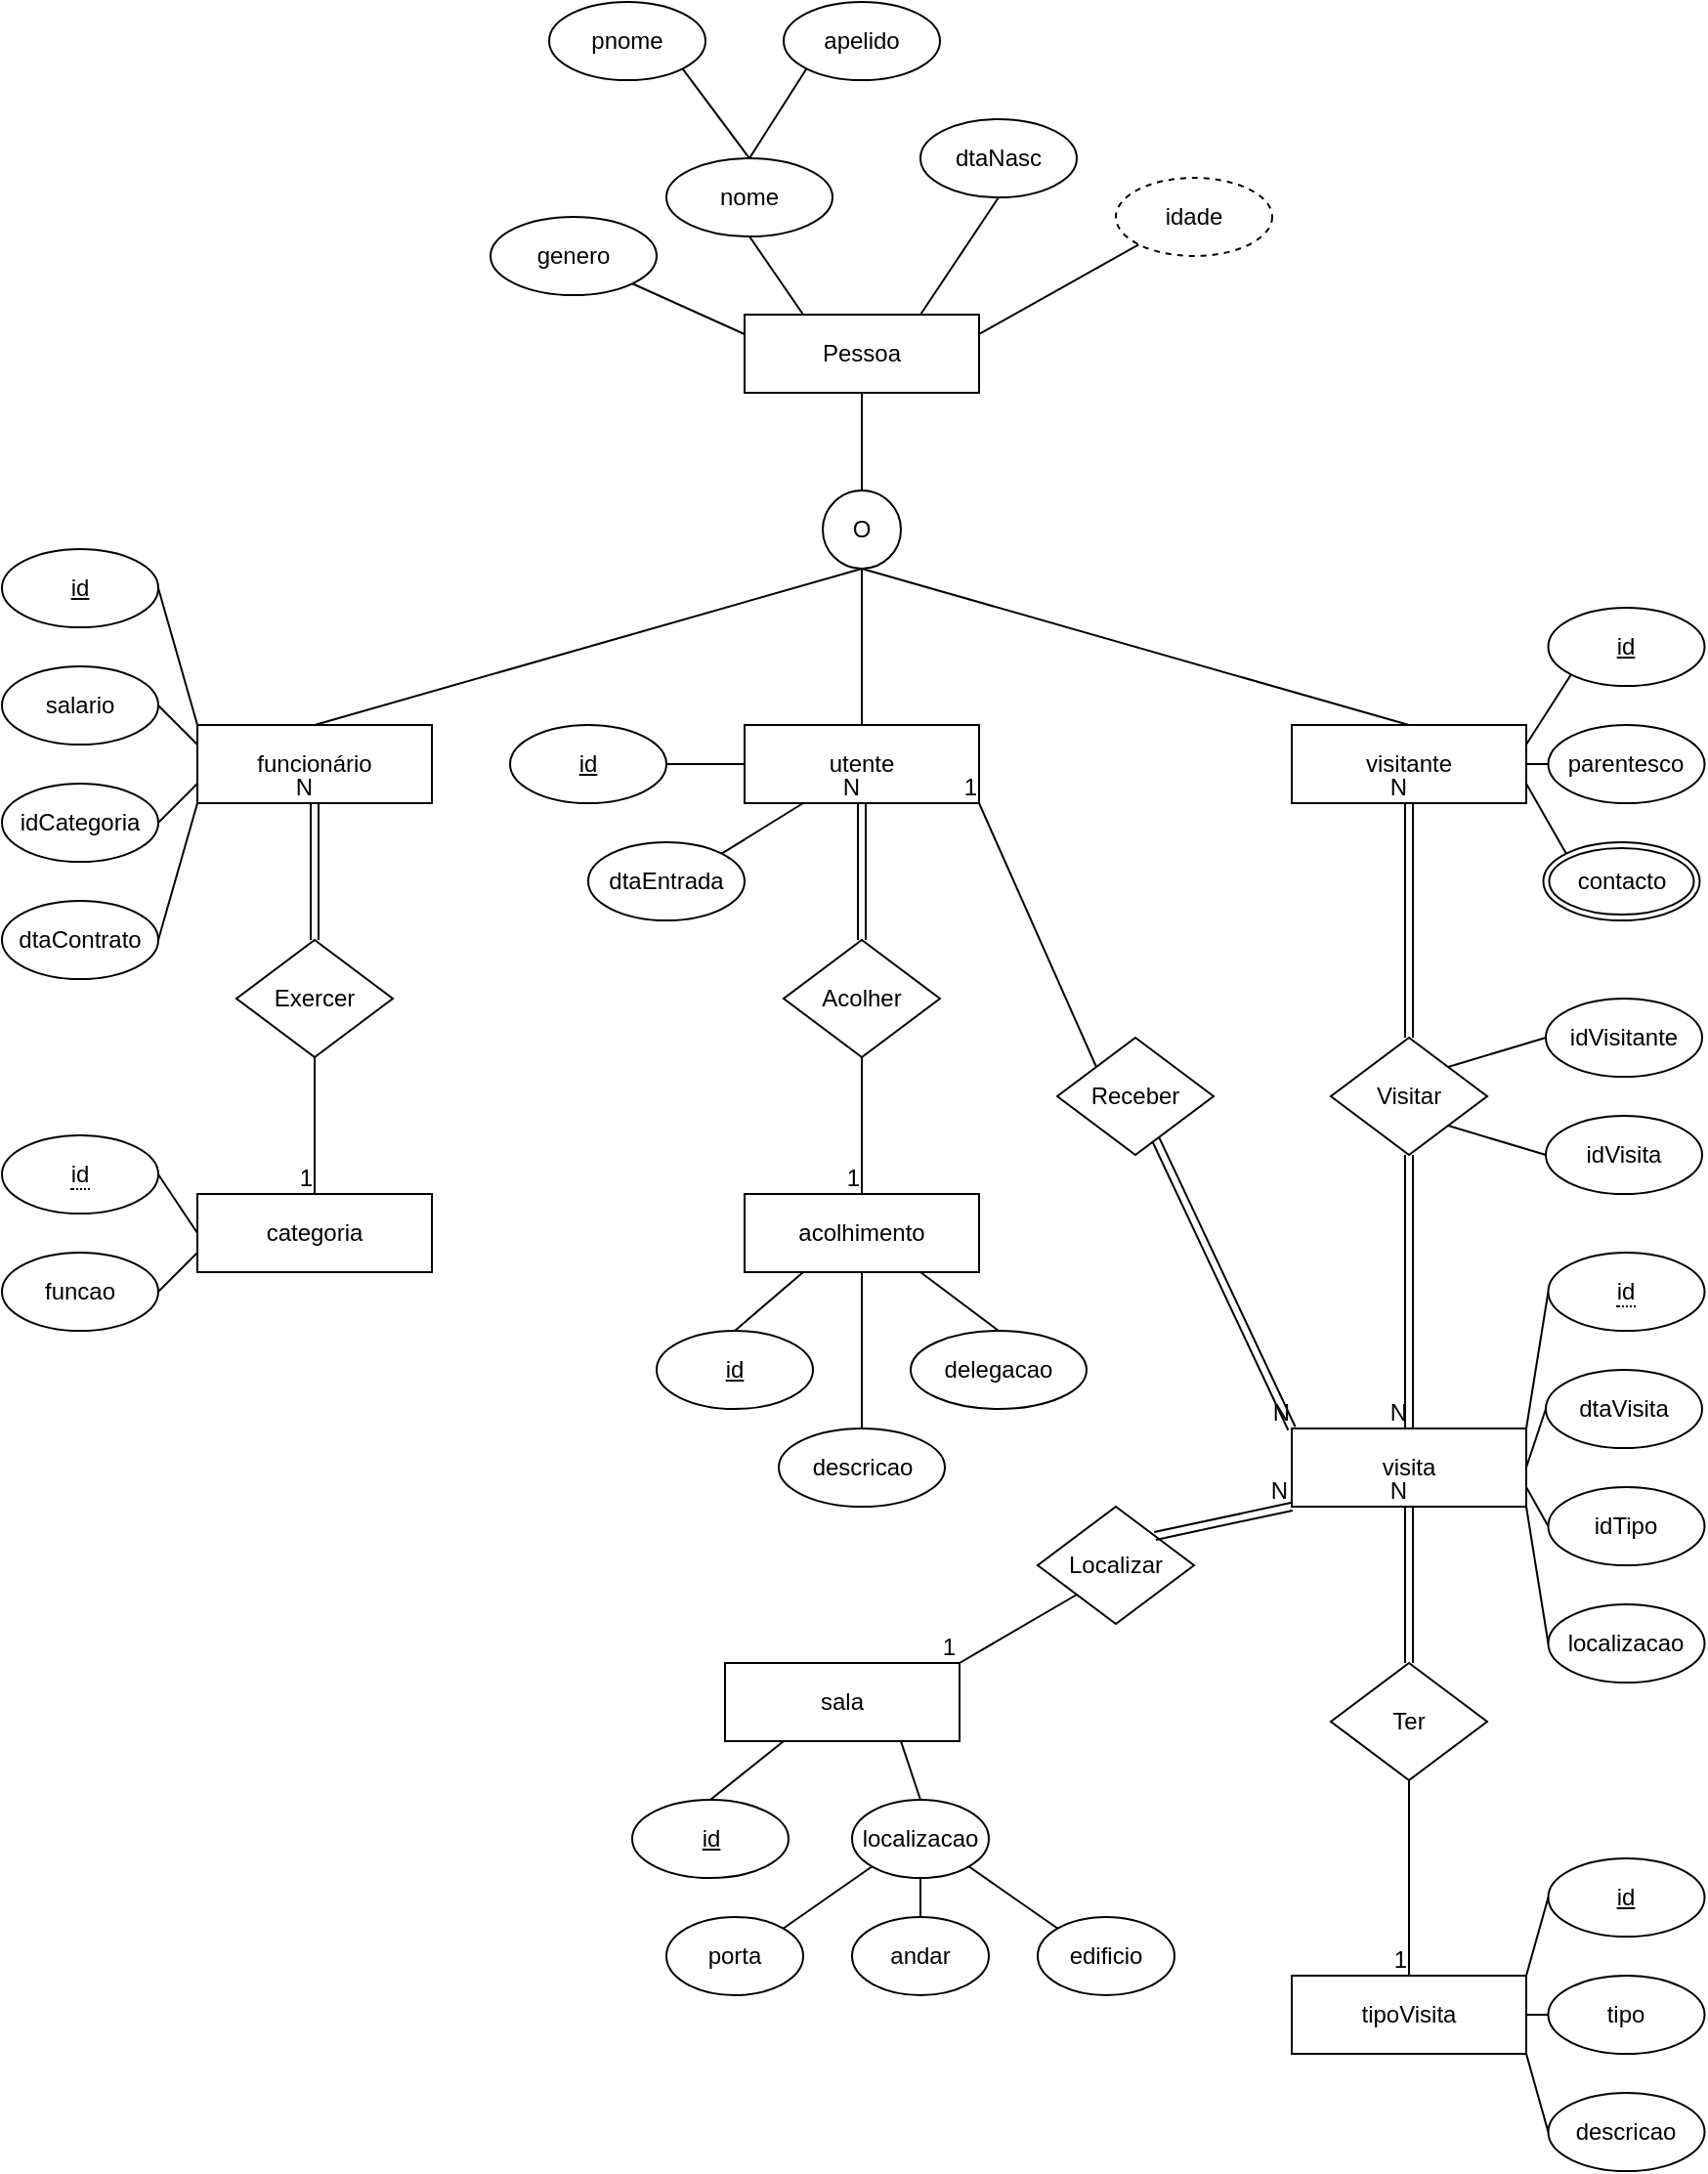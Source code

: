 <mxfile version="21.2.3" type="device">
  <diagram name="Page-1" id="IDW1zoYCDcWy_ZSY_7Tn">
    <mxGraphModel dx="1221" dy="671" grid="1" gridSize="10" guides="1" tooltips="1" connect="1" arrows="1" fold="1" page="1" pageScale="1" pageWidth="850" pageHeight="1100" math="0" shadow="0">
      <root>
        <mxCell id="0" />
        <mxCell id="1" parent="0" />
        <mxCell id="7HSeE0GF_UTyPeysVvRk-8" style="edgeStyle=none;rounded=0;orthogonalLoop=1;jettySize=auto;html=1;exitX=0.25;exitY=0;exitDx=0;exitDy=0;entryX=0.5;entryY=1;entryDx=0;entryDy=0;endArrow=none;endFill=0;" parent="1" source="7HSeE0GF_UTyPeysVvRk-1" target="7HSeE0GF_UTyPeysVvRk-5" edge="1">
          <mxGeometry relative="1" as="geometry" />
        </mxCell>
        <mxCell id="7HSeE0GF_UTyPeysVvRk-9" style="edgeStyle=none;rounded=0;orthogonalLoop=1;jettySize=auto;html=1;exitX=0.75;exitY=0;exitDx=0;exitDy=0;entryX=0.5;entryY=1;entryDx=0;entryDy=0;endArrow=none;endFill=0;" parent="1" source="7HSeE0GF_UTyPeysVvRk-1" target="7HSeE0GF_UTyPeysVvRk-2" edge="1">
          <mxGeometry relative="1" as="geometry" />
        </mxCell>
        <mxCell id="7HSeE0GF_UTyPeysVvRk-11" style="edgeStyle=none;rounded=0;orthogonalLoop=1;jettySize=auto;html=1;exitX=0.5;exitY=1;exitDx=0;exitDy=0;entryX=0.5;entryY=0;entryDx=0;entryDy=0;endArrow=none;endFill=0;" parent="1" source="7HSeE0GF_UTyPeysVvRk-1" target="7HSeE0GF_UTyPeysVvRk-12" edge="1">
          <mxGeometry relative="1" as="geometry">
            <mxPoint x="489.739" y="310.0" as="targetPoint" />
          </mxGeometry>
        </mxCell>
        <mxCell id="7HSeE0GF_UTyPeysVvRk-17" style="edgeStyle=none;rounded=0;orthogonalLoop=1;jettySize=auto;html=1;exitX=1;exitY=0.25;exitDx=0;exitDy=0;entryX=0;entryY=1;entryDx=0;entryDy=0;endArrow=none;endFill=0;" parent="1" source="7HSeE0GF_UTyPeysVvRk-1" target="7HSeE0GF_UTyPeysVvRk-16" edge="1">
          <mxGeometry relative="1" as="geometry" />
        </mxCell>
        <mxCell id="7HSeE0GF_UTyPeysVvRk-32" style="edgeStyle=none;rounded=0;orthogonalLoop=1;jettySize=auto;html=1;exitX=0;exitY=0.25;exitDx=0;exitDy=0;entryX=1;entryY=1;entryDx=0;entryDy=0;endArrow=none;endFill=0;" parent="1" source="7HSeE0GF_UTyPeysVvRk-1" target="7HSeE0GF_UTyPeysVvRk-31" edge="1">
          <mxGeometry relative="1" as="geometry" />
        </mxCell>
        <mxCell id="7HSeE0GF_UTyPeysVvRk-1" value="Pessoa" style="whiteSpace=wrap;html=1;align=center;" parent="1" vertex="1">
          <mxGeometry x="440" y="190" width="120" height="40" as="geometry" />
        </mxCell>
        <mxCell id="7HSeE0GF_UTyPeysVvRk-2" value="dtaNasc" style="ellipse;whiteSpace=wrap;html=1;align=center;" parent="1" vertex="1">
          <mxGeometry x="530" y="90" width="80" height="40" as="geometry" />
        </mxCell>
        <mxCell id="7HSeE0GF_UTyPeysVvRk-3" value="apelido" style="ellipse;whiteSpace=wrap;html=1;align=center;" parent="1" vertex="1">
          <mxGeometry x="460" y="30" width="80" height="40" as="geometry" />
        </mxCell>
        <mxCell id="7HSeE0GF_UTyPeysVvRk-4" value="pnome" style="ellipse;whiteSpace=wrap;html=1;align=center;" parent="1" vertex="1">
          <mxGeometry x="340" y="30" width="80" height="40" as="geometry" />
        </mxCell>
        <mxCell id="7HSeE0GF_UTyPeysVvRk-6" style="edgeStyle=none;rounded=0;orthogonalLoop=1;jettySize=auto;html=1;exitX=0.5;exitY=0;exitDx=0;exitDy=0;entryX=1;entryY=1;entryDx=0;entryDy=0;endArrow=none;endFill=0;" parent="1" source="7HSeE0GF_UTyPeysVvRk-5" target="7HSeE0GF_UTyPeysVvRk-4" edge="1">
          <mxGeometry relative="1" as="geometry" />
        </mxCell>
        <mxCell id="7HSeE0GF_UTyPeysVvRk-7" style="edgeStyle=none;rounded=0;orthogonalLoop=1;jettySize=auto;html=1;exitX=0.5;exitY=0;exitDx=0;exitDy=0;entryX=0;entryY=1;entryDx=0;entryDy=0;endArrow=none;endFill=0;" parent="1" source="7HSeE0GF_UTyPeysVvRk-5" target="7HSeE0GF_UTyPeysVvRk-3" edge="1">
          <mxGeometry relative="1" as="geometry">
            <mxPoint x="443" y="70" as="targetPoint" />
          </mxGeometry>
        </mxCell>
        <mxCell id="7HSeE0GF_UTyPeysVvRk-5" value="nome" style="ellipse;whiteSpace=wrap;html=1;align=center;" parent="1" vertex="1">
          <mxGeometry x="400" y="110" width="85" height="40" as="geometry" />
        </mxCell>
        <mxCell id="7HSeE0GF_UTyPeysVvRk-13" style="edgeStyle=none;rounded=0;orthogonalLoop=1;jettySize=auto;html=1;exitX=0.5;exitY=1;exitDx=0;exitDy=0;entryX=0.5;entryY=0;entryDx=0;entryDy=0;endArrow=none;endFill=0;" parent="1" source="7HSeE0GF_UTyPeysVvRk-12" target="7HSeE0GF_UTyPeysVvRk-18" edge="1">
          <mxGeometry relative="1" as="geometry">
            <mxPoint x="200" y="400.0" as="targetPoint" />
          </mxGeometry>
        </mxCell>
        <mxCell id="7HSeE0GF_UTyPeysVvRk-14" style="edgeStyle=none;rounded=0;orthogonalLoop=1;jettySize=auto;html=1;exitX=0.5;exitY=1;exitDx=0;exitDy=0;entryX=0.5;entryY=0;entryDx=0;entryDy=0;endArrow=none;endFill=0;" parent="1" source="7HSeE0GF_UTyPeysVvRk-12" target="7HSeE0GF_UTyPeysVvRk-20" edge="1">
          <mxGeometry relative="1" as="geometry">
            <mxPoint x="489.739" y="390.0" as="targetPoint" />
          </mxGeometry>
        </mxCell>
        <mxCell id="7HSeE0GF_UTyPeysVvRk-15" style="edgeStyle=none;rounded=0;orthogonalLoop=1;jettySize=auto;html=1;exitX=0.5;exitY=1;exitDx=0;exitDy=0;entryX=0.5;entryY=0;entryDx=0;entryDy=0;endArrow=none;endFill=0;" parent="1" source="7HSeE0GF_UTyPeysVvRk-12" target="7HSeE0GF_UTyPeysVvRk-19" edge="1">
          <mxGeometry relative="1" as="geometry">
            <mxPoint x="550" y="400" as="targetPoint" />
          </mxGeometry>
        </mxCell>
        <mxCell id="7HSeE0GF_UTyPeysVvRk-12" value="O" style="ellipse;whiteSpace=wrap;html=1;aspect=fixed;" parent="1" vertex="1">
          <mxGeometry x="480" y="280" width="40" height="40" as="geometry" />
        </mxCell>
        <mxCell id="7HSeE0GF_UTyPeysVvRk-16" value="idade" style="ellipse;whiteSpace=wrap;html=1;align=center;dashed=1;" parent="1" vertex="1">
          <mxGeometry x="630" y="120" width="80" height="40" as="geometry" />
        </mxCell>
        <mxCell id="7HSeE0GF_UTyPeysVvRk-28" style="edgeStyle=none;rounded=0;orthogonalLoop=1;jettySize=auto;html=1;exitX=0;exitY=0;exitDx=0;exitDy=0;entryX=1;entryY=0.5;entryDx=0;entryDy=0;endArrow=none;endFill=0;" parent="1" source="7HSeE0GF_UTyPeysVvRk-18" target="7HSeE0GF_UTyPeysVvRk-27" edge="1">
          <mxGeometry relative="1" as="geometry" />
        </mxCell>
        <mxCell id="7HSeE0GF_UTyPeysVvRk-29" style="edgeStyle=none;rounded=0;orthogonalLoop=1;jettySize=auto;html=1;exitX=0;exitY=0.75;exitDx=0;exitDy=0;entryX=1;entryY=0.5;entryDx=0;entryDy=0;endArrow=none;endFill=0;" parent="1" source="7HSeE0GF_UTyPeysVvRk-18" target="7HSeE0GF_UTyPeysVvRk-25" edge="1">
          <mxGeometry relative="1" as="geometry" />
        </mxCell>
        <mxCell id="7HSeE0GF_UTyPeysVvRk-30" style="edgeStyle=none;rounded=0;orthogonalLoop=1;jettySize=auto;html=1;exitX=0;exitY=0.25;exitDx=0;exitDy=0;entryX=1;entryY=0.5;entryDx=0;entryDy=0;endArrow=none;endFill=0;" parent="1" source="7HSeE0GF_UTyPeysVvRk-18" target="7HSeE0GF_UTyPeysVvRk-26" edge="1">
          <mxGeometry relative="1" as="geometry" />
        </mxCell>
        <mxCell id="7HSeE0GF_UTyPeysVvRk-33" style="edgeStyle=none;rounded=0;orthogonalLoop=1;jettySize=auto;html=1;exitX=0;exitY=1;exitDx=0;exitDy=0;endArrow=none;endFill=0;entryX=1;entryY=0.5;entryDx=0;entryDy=0;" parent="1" source="7HSeE0GF_UTyPeysVvRk-18" target="7HSeE0GF_UTyPeysVvRk-24" edge="1">
          <mxGeometry relative="1" as="geometry" />
        </mxCell>
        <mxCell id="7HSeE0GF_UTyPeysVvRk-18" value="funcionário" style="whiteSpace=wrap;html=1;align=center;" parent="1" vertex="1">
          <mxGeometry x="160" y="400" width="120" height="40" as="geometry" />
        </mxCell>
        <mxCell id="7HSeE0GF_UTyPeysVvRk-45" value="" style="edgeStyle=none;rounded=0;orthogonalLoop=1;jettySize=auto;html=1;endArrow=none;endFill=0;" parent="1" source="7HSeE0GF_UTyPeysVvRk-19" target="7HSeE0GF_UTyPeysVvRk-38" edge="1">
          <mxGeometry relative="1" as="geometry" />
        </mxCell>
        <mxCell id="7HSeE0GF_UTyPeysVvRk-46" style="edgeStyle=none;rounded=0;orthogonalLoop=1;jettySize=auto;html=1;exitX=1;exitY=0.25;exitDx=0;exitDy=0;entryX=0;entryY=1;entryDx=0;entryDy=0;endArrow=none;endFill=0;" parent="1" source="7HSeE0GF_UTyPeysVvRk-19" target="7HSeE0GF_UTyPeysVvRk-42" edge="1">
          <mxGeometry relative="1" as="geometry" />
        </mxCell>
        <mxCell id="7HSeE0GF_UTyPeysVvRk-47" style="edgeStyle=none;rounded=0;orthogonalLoop=1;jettySize=auto;html=1;exitX=1;exitY=0.75;exitDx=0;exitDy=0;entryX=0;entryY=0;entryDx=0;entryDy=0;endArrow=none;endFill=0;" parent="1" source="7HSeE0GF_UTyPeysVvRk-19" target="7HSeE0GF_UTyPeysVvRk-39" edge="1">
          <mxGeometry relative="1" as="geometry" />
        </mxCell>
        <mxCell id="7HSeE0GF_UTyPeysVvRk-19" value="visitante" style="whiteSpace=wrap;html=1;align=center;" parent="1" vertex="1">
          <mxGeometry x="720" y="400" width="120" height="40" as="geometry" />
        </mxCell>
        <mxCell id="7HSeE0GF_UTyPeysVvRk-34" style="edgeStyle=none;rounded=0;orthogonalLoop=1;jettySize=auto;html=1;exitX=0.25;exitY=1;exitDx=0;exitDy=0;entryX=1;entryY=0;entryDx=0;entryDy=0;endArrow=none;endFill=0;" parent="1" source="7HSeE0GF_UTyPeysVvRk-20" target="7HSeE0GF_UTyPeysVvRk-23" edge="1">
          <mxGeometry relative="1" as="geometry" />
        </mxCell>
        <mxCell id="7HSeE0GF_UTyPeysVvRk-41" style="edgeStyle=none;rounded=0;orthogonalLoop=1;jettySize=auto;html=1;exitX=0;exitY=0.5;exitDx=0;exitDy=0;entryX=1;entryY=0.5;entryDx=0;entryDy=0;endArrow=none;endFill=0;" parent="1" source="7HSeE0GF_UTyPeysVvRk-20" target="7HSeE0GF_UTyPeysVvRk-35" edge="1">
          <mxGeometry relative="1" as="geometry" />
        </mxCell>
        <mxCell id="7HSeE0GF_UTyPeysVvRk-20" value="utente" style="whiteSpace=wrap;html=1;align=center;" parent="1" vertex="1">
          <mxGeometry x="440" y="400" width="120" height="40" as="geometry" />
        </mxCell>
        <mxCell id="7HSeE0GF_UTyPeysVvRk-23" value="dtaEntrada" style="ellipse;whiteSpace=wrap;html=1;align=center;" parent="1" vertex="1">
          <mxGeometry x="360" y="460" width="80" height="40" as="geometry" />
        </mxCell>
        <mxCell id="7HSeE0GF_UTyPeysVvRk-24" value="dtaContrato" style="ellipse;whiteSpace=wrap;html=1;align=center;" parent="1" vertex="1">
          <mxGeometry x="60" y="490" width="80" height="40" as="geometry" />
        </mxCell>
        <mxCell id="7HSeE0GF_UTyPeysVvRk-25" value="idCategoria" style="ellipse;whiteSpace=wrap;html=1;align=center;" parent="1" vertex="1">
          <mxGeometry x="60" y="430" width="80" height="40" as="geometry" />
        </mxCell>
        <mxCell id="7HSeE0GF_UTyPeysVvRk-26" value="salario" style="ellipse;whiteSpace=wrap;html=1;align=center;" parent="1" vertex="1">
          <mxGeometry x="60" y="370" width="80" height="40" as="geometry" />
        </mxCell>
        <mxCell id="7HSeE0GF_UTyPeysVvRk-27" value="id" style="ellipse;whiteSpace=wrap;html=1;align=center;fontStyle=4;" parent="1" vertex="1">
          <mxGeometry x="60" y="310" width="80" height="40" as="geometry" />
        </mxCell>
        <mxCell id="7HSeE0GF_UTyPeysVvRk-31" value="genero" style="ellipse;whiteSpace=wrap;html=1;align=center;" parent="1" vertex="1">
          <mxGeometry x="310" y="140" width="85" height="40" as="geometry" />
        </mxCell>
        <mxCell id="7HSeE0GF_UTyPeysVvRk-35" value="id" style="ellipse;whiteSpace=wrap;html=1;align=center;fontStyle=4;" parent="1" vertex="1">
          <mxGeometry x="320" y="400" width="80" height="40" as="geometry" />
        </mxCell>
        <mxCell id="7HSeE0GF_UTyPeysVvRk-38" value="parentesco" style="ellipse;whiteSpace=wrap;html=1;align=center;" parent="1" vertex="1">
          <mxGeometry x="851.25" y="400" width="80" height="40" as="geometry" />
        </mxCell>
        <mxCell id="7HSeE0GF_UTyPeysVvRk-39" value="contacto" style="ellipse;shape=doubleEllipse;margin=3;whiteSpace=wrap;html=1;align=center;" parent="1" vertex="1">
          <mxGeometry x="848.75" y="460" width="80" height="40" as="geometry" />
        </mxCell>
        <mxCell id="7HSeE0GF_UTyPeysVvRk-42" value="id" style="ellipse;whiteSpace=wrap;html=1;align=center;fontStyle=4;" parent="1" vertex="1">
          <mxGeometry x="851.25" y="340" width="80" height="40" as="geometry" />
        </mxCell>
        <mxCell id="7HSeE0GF_UTyPeysVvRk-52" style="edgeStyle=none;rounded=0;orthogonalLoop=1;jettySize=auto;html=1;exitX=0;exitY=0.5;exitDx=0;exitDy=0;entryX=1;entryY=0.5;entryDx=0;entryDy=0;endArrow=none;endFill=0;" parent="1" source="7HSeE0GF_UTyPeysVvRk-48" target="7HSeE0GF_UTyPeysVvRk-49" edge="1">
          <mxGeometry relative="1" as="geometry" />
        </mxCell>
        <mxCell id="7HSeE0GF_UTyPeysVvRk-53" style="edgeStyle=none;rounded=0;orthogonalLoop=1;jettySize=auto;html=1;exitX=0;exitY=0.75;exitDx=0;exitDy=0;entryX=1;entryY=0.5;entryDx=0;entryDy=0;endArrow=none;endFill=0;" parent="1" source="7HSeE0GF_UTyPeysVvRk-48" target="7HSeE0GF_UTyPeysVvRk-51" edge="1">
          <mxGeometry relative="1" as="geometry" />
        </mxCell>
        <mxCell id="7HSeE0GF_UTyPeysVvRk-48" value="categoria" style="whiteSpace=wrap;html=1;align=center;" parent="1" vertex="1">
          <mxGeometry x="160" y="640" width="120" height="40" as="geometry" />
        </mxCell>
        <mxCell id="7HSeE0GF_UTyPeysVvRk-49" value="&lt;span style=&quot;border-bottom: 1px dotted&quot;&gt;id&lt;/span&gt;" style="ellipse;whiteSpace=wrap;html=1;align=center;" parent="1" vertex="1">
          <mxGeometry x="60" y="610" width="80" height="40" as="geometry" />
        </mxCell>
        <mxCell id="7HSeE0GF_UTyPeysVvRk-51" value="funcao" style="ellipse;whiteSpace=wrap;html=1;align=center;" parent="1" vertex="1">
          <mxGeometry x="60" y="670" width="80" height="40" as="geometry" />
        </mxCell>
        <mxCell id="7HSeE0GF_UTyPeysVvRk-65" style="edgeStyle=none;rounded=0;orthogonalLoop=1;jettySize=auto;html=1;exitX=1;exitY=0.5;exitDx=0;exitDy=0;entryX=0;entryY=0.5;entryDx=0;entryDy=0;endArrow=none;endFill=0;" parent="1" source="7HSeE0GF_UTyPeysVvRk-56" target="7HSeE0GF_UTyPeysVvRk-58" edge="1">
          <mxGeometry relative="1" as="geometry" />
        </mxCell>
        <mxCell id="7HSeE0GF_UTyPeysVvRk-66" style="edgeStyle=none;rounded=0;orthogonalLoop=1;jettySize=auto;html=1;exitX=1;exitY=0;exitDx=0;exitDy=0;entryX=0;entryY=0.5;entryDx=0;entryDy=0;endArrow=none;endFill=0;" parent="1" source="7HSeE0GF_UTyPeysVvRk-56" target="7HSeE0GF_UTyPeysVvRk-57" edge="1">
          <mxGeometry relative="1" as="geometry">
            <mxPoint x="969.216" y="740.002" as="targetPoint" />
          </mxGeometry>
        </mxCell>
        <mxCell id="7HSeE0GF_UTyPeysVvRk-67" style="edgeStyle=none;rounded=0;orthogonalLoop=1;jettySize=auto;html=1;exitX=1;exitY=0.75;exitDx=0;exitDy=0;endArrow=none;endFill=0;entryX=0;entryY=0.5;entryDx=0;entryDy=0;" parent="1" source="7HSeE0GF_UTyPeysVvRk-56" target="7HSeE0GF_UTyPeysVvRk-69" edge="1">
          <mxGeometry relative="1" as="geometry">
            <mxPoint x="970" y="855.86" as="targetPoint" />
          </mxGeometry>
        </mxCell>
        <mxCell id="7HSeE0GF_UTyPeysVvRk-68" style="edgeStyle=none;rounded=0;orthogonalLoop=1;jettySize=auto;html=1;exitX=1;exitY=1;exitDx=0;exitDy=0;entryX=0;entryY=0.5;entryDx=0;entryDy=0;endArrow=none;endFill=0;" parent="1" source="7HSeE0GF_UTyPeysVvRk-56" target="7HSeE0GF_UTyPeysVvRk-64" edge="1">
          <mxGeometry relative="1" as="geometry">
            <mxPoint x="960" y="906.448" as="targetPoint" />
          </mxGeometry>
        </mxCell>
        <mxCell id="7HSeE0GF_UTyPeysVvRk-56" value="visita" style="whiteSpace=wrap;html=1;align=center;" parent="1" vertex="1">
          <mxGeometry x="720" y="760" width="120" height="40" as="geometry" />
        </mxCell>
        <mxCell id="7HSeE0GF_UTyPeysVvRk-57" value="&lt;span style=&quot;border-bottom: 1px dotted&quot;&gt;id&lt;/span&gt;" style="ellipse;whiteSpace=wrap;html=1;align=center;" parent="1" vertex="1">
          <mxGeometry x="851.25" y="670" width="80" height="40" as="geometry" />
        </mxCell>
        <mxCell id="7HSeE0GF_UTyPeysVvRk-58" value="dtaVisita" style="ellipse;whiteSpace=wrap;html=1;align=center;" parent="1" vertex="1">
          <mxGeometry x="850" y="730" width="80" height="40" as="geometry" />
        </mxCell>
        <mxCell id="7HSeE0GF_UTyPeysVvRk-64" value="localizacao" style="ellipse;whiteSpace=wrap;html=1;align=center;" parent="1" vertex="1">
          <mxGeometry x="851.25" y="850" width="80" height="40" as="geometry" />
        </mxCell>
        <mxCell id="7HSeE0GF_UTyPeysVvRk-69" value="idTipo" style="ellipse;whiteSpace=wrap;html=1;align=center;" parent="1" vertex="1">
          <mxGeometry x="851.25" y="790" width="80" height="40" as="geometry" />
        </mxCell>
        <mxCell id="7HSeE0GF_UTyPeysVvRk-79" style="edgeStyle=none;rounded=0;orthogonalLoop=1;jettySize=auto;html=1;exitX=1;exitY=0;exitDx=0;exitDy=0;entryX=0;entryY=0.5;entryDx=0;entryDy=0;endArrow=none;endFill=0;" parent="1" source="7HSeE0GF_UTyPeysVvRk-70" target="7HSeE0GF_UTyPeysVvRk-73" edge="1">
          <mxGeometry relative="1" as="geometry" />
        </mxCell>
        <mxCell id="7HSeE0GF_UTyPeysVvRk-80" style="edgeStyle=none;rounded=0;orthogonalLoop=1;jettySize=auto;html=1;exitX=1;exitY=0.5;exitDx=0;exitDy=0;entryX=0;entryY=0.5;entryDx=0;entryDy=0;endArrow=none;endFill=0;" parent="1" source="7HSeE0GF_UTyPeysVvRk-70" target="7HSeE0GF_UTyPeysVvRk-74" edge="1">
          <mxGeometry relative="1" as="geometry" />
        </mxCell>
        <mxCell id="7HSeE0GF_UTyPeysVvRk-81" style="edgeStyle=none;rounded=0;orthogonalLoop=1;jettySize=auto;html=1;exitX=1;exitY=1;exitDx=0;exitDy=0;entryX=0;entryY=0.5;entryDx=0;entryDy=0;endArrow=none;endFill=0;" parent="1" source="7HSeE0GF_UTyPeysVvRk-70" target="7HSeE0GF_UTyPeysVvRk-75" edge="1">
          <mxGeometry relative="1" as="geometry" />
        </mxCell>
        <mxCell id="7HSeE0GF_UTyPeysVvRk-70" value="tipoVisita" style="whiteSpace=wrap;html=1;align=center;" parent="1" vertex="1">
          <mxGeometry x="720" y="1040" width="120" height="40" as="geometry" />
        </mxCell>
        <mxCell id="7HSeE0GF_UTyPeysVvRk-72" style="edgeStyle=none;rounded=0;orthogonalLoop=1;jettySize=auto;html=1;exitX=0.5;exitY=1;exitDx=0;exitDy=0;" parent="1" source="7HSeE0GF_UTyPeysVvRk-69" target="7HSeE0GF_UTyPeysVvRk-69" edge="1">
          <mxGeometry relative="1" as="geometry" />
        </mxCell>
        <mxCell id="7HSeE0GF_UTyPeysVvRk-73" value="id" style="ellipse;whiteSpace=wrap;html=1;align=center;fontStyle=4;" parent="1" vertex="1">
          <mxGeometry x="851.25" y="980" width="80" height="40" as="geometry" />
        </mxCell>
        <mxCell id="7HSeE0GF_UTyPeysVvRk-74" value="tipo" style="ellipse;whiteSpace=wrap;html=1;align=center;" parent="1" vertex="1">
          <mxGeometry x="851.25" y="1040" width="80" height="40" as="geometry" />
        </mxCell>
        <mxCell id="7HSeE0GF_UTyPeysVvRk-75" value="descricao" style="ellipse;whiteSpace=wrap;html=1;align=center;" parent="1" vertex="1">
          <mxGeometry x="851.25" y="1100" width="80" height="40" as="geometry" />
        </mxCell>
        <mxCell id="7HSeE0GF_UTyPeysVvRk-86" value="porta" style="ellipse;whiteSpace=wrap;html=1;align=center;" parent="1" vertex="1">
          <mxGeometry x="400" y="1010" width="70" height="40" as="geometry" />
        </mxCell>
        <mxCell id="7HSeE0GF_UTyPeysVvRk-87" value="andar" style="ellipse;whiteSpace=wrap;html=1;align=center;" parent="1" vertex="1">
          <mxGeometry x="495" y="1010" width="70" height="40" as="geometry" />
        </mxCell>
        <mxCell id="7HSeE0GF_UTyPeysVvRk-88" value="edificio" style="ellipse;whiteSpace=wrap;html=1;align=center;" parent="1" vertex="1">
          <mxGeometry x="590" y="1010" width="70" height="40" as="geometry" />
        </mxCell>
        <mxCell id="7HSeE0GF_UTyPeysVvRk-97" style="edgeStyle=none;rounded=0;orthogonalLoop=1;jettySize=auto;html=1;exitX=0.25;exitY=1;exitDx=0;exitDy=0;entryX=0.5;entryY=0;entryDx=0;entryDy=0;endArrow=none;endFill=0;" parent="1" source="7HSeE0GF_UTyPeysVvRk-90" target="7HSeE0GF_UTyPeysVvRk-92" edge="1">
          <mxGeometry relative="1" as="geometry" />
        </mxCell>
        <mxCell id="7HSeE0GF_UTyPeysVvRk-98" style="edgeStyle=none;rounded=0;orthogonalLoop=1;jettySize=auto;html=1;exitX=0.75;exitY=1;exitDx=0;exitDy=0;entryX=0.5;entryY=0;entryDx=0;entryDy=0;endArrow=none;endFill=0;" parent="1" source="7HSeE0GF_UTyPeysVvRk-90" target="7HSeE0GF_UTyPeysVvRk-91" edge="1">
          <mxGeometry relative="1" as="geometry">
            <mxPoint x="370" y="950.0" as="sourcePoint" />
          </mxGeometry>
        </mxCell>
        <mxCell id="7HSeE0GF_UTyPeysVvRk-90" value="sala" style="whiteSpace=wrap;html=1;align=center;" parent="1" vertex="1">
          <mxGeometry x="430" y="880" width="120" height="40" as="geometry" />
        </mxCell>
        <mxCell id="7HSeE0GF_UTyPeysVvRk-94" style="edgeStyle=none;rounded=0;orthogonalLoop=1;jettySize=auto;html=1;exitX=0;exitY=1;exitDx=0;exitDy=0;entryX=1;entryY=0;entryDx=0;entryDy=0;endArrow=none;endFill=0;" parent="1" source="7HSeE0GF_UTyPeysVvRk-91" target="7HSeE0GF_UTyPeysVvRk-86" edge="1">
          <mxGeometry relative="1" as="geometry" />
        </mxCell>
        <mxCell id="7HSeE0GF_UTyPeysVvRk-95" style="edgeStyle=none;rounded=0;orthogonalLoop=1;jettySize=auto;html=1;exitX=0.5;exitY=1;exitDx=0;exitDy=0;entryX=0.5;entryY=0;entryDx=0;entryDy=0;endArrow=none;endFill=0;" parent="1" source="7HSeE0GF_UTyPeysVvRk-91" target="7HSeE0GF_UTyPeysVvRk-87" edge="1">
          <mxGeometry relative="1" as="geometry" />
        </mxCell>
        <mxCell id="7HSeE0GF_UTyPeysVvRk-96" style="edgeStyle=none;rounded=0;orthogonalLoop=1;jettySize=auto;html=1;exitX=1;exitY=1;exitDx=0;exitDy=0;entryX=0;entryY=0;entryDx=0;entryDy=0;endArrow=none;endFill=0;" parent="1" source="7HSeE0GF_UTyPeysVvRk-91" target="7HSeE0GF_UTyPeysVvRk-88" edge="1">
          <mxGeometry relative="1" as="geometry" />
        </mxCell>
        <mxCell id="7HSeE0GF_UTyPeysVvRk-91" value="localizacao" style="ellipse;whiteSpace=wrap;html=1;align=center;" parent="1" vertex="1">
          <mxGeometry x="495" y="950" width="70" height="40" as="geometry" />
        </mxCell>
        <mxCell id="7HSeE0GF_UTyPeysVvRk-92" value="id" style="ellipse;whiteSpace=wrap;html=1;align=center;fontStyle=4;" parent="1" vertex="1">
          <mxGeometry x="382.5" y="950" width="80" height="40" as="geometry" />
        </mxCell>
        <mxCell id="7HSeE0GF_UTyPeysVvRk-93" style="edgeStyle=none;rounded=0;orthogonalLoop=1;jettySize=auto;html=1;exitX=0;exitY=0;exitDx=0;exitDy=0;" parent="1" source="7HSeE0GF_UTyPeysVvRk-92" target="7HSeE0GF_UTyPeysVvRk-92" edge="1">
          <mxGeometry relative="1" as="geometry" />
        </mxCell>
        <mxCell id="7HSeE0GF_UTyPeysVvRk-103" style="edgeStyle=none;rounded=0;orthogonalLoop=1;jettySize=auto;html=1;exitX=0.25;exitY=1;exitDx=0;exitDy=0;entryX=0.5;entryY=0;entryDx=0;entryDy=0;endArrow=none;endFill=0;" parent="1" source="7HSeE0GF_UTyPeysVvRk-99" target="7HSeE0GF_UTyPeysVvRk-100" edge="1">
          <mxGeometry relative="1" as="geometry" />
        </mxCell>
        <mxCell id="7HSeE0GF_UTyPeysVvRk-104" style="edgeStyle=none;rounded=0;orthogonalLoop=1;jettySize=auto;html=1;exitX=0.5;exitY=1;exitDx=0;exitDy=0;entryX=0.5;entryY=0;entryDx=0;entryDy=0;endArrow=none;endFill=0;" parent="1" source="7HSeE0GF_UTyPeysVvRk-99" target="7HSeE0GF_UTyPeysVvRk-102" edge="1">
          <mxGeometry relative="1" as="geometry" />
        </mxCell>
        <mxCell id="7HSeE0GF_UTyPeysVvRk-105" style="edgeStyle=none;rounded=0;orthogonalLoop=1;jettySize=auto;html=1;exitX=0.75;exitY=1;exitDx=0;exitDy=0;entryX=0.5;entryY=0;entryDx=0;entryDy=0;endArrow=none;endFill=0;" parent="1" source="7HSeE0GF_UTyPeysVvRk-99" target="7HSeE0GF_UTyPeysVvRk-101" edge="1">
          <mxGeometry relative="1" as="geometry" />
        </mxCell>
        <mxCell id="7HSeE0GF_UTyPeysVvRk-99" value="acolhimento" style="whiteSpace=wrap;html=1;align=center;" parent="1" vertex="1">
          <mxGeometry x="440" y="640" width="120" height="40" as="geometry" />
        </mxCell>
        <mxCell id="7HSeE0GF_UTyPeysVvRk-100" value="id" style="ellipse;whiteSpace=wrap;html=1;align=center;fontStyle=4;" parent="1" vertex="1">
          <mxGeometry x="395" y="710" width="80" height="40" as="geometry" />
        </mxCell>
        <mxCell id="7HSeE0GF_UTyPeysVvRk-101" value="delegacao" style="ellipse;whiteSpace=wrap;html=1;align=center;" parent="1" vertex="1">
          <mxGeometry x="525" y="710" width="90" height="40" as="geometry" />
        </mxCell>
        <mxCell id="7HSeE0GF_UTyPeysVvRk-102" value="descricao" style="ellipse;whiteSpace=wrap;html=1;align=center;" parent="1" vertex="1">
          <mxGeometry x="457.5" y="760" width="85" height="40" as="geometry" />
        </mxCell>
        <mxCell id="jxQwrlqiX_QG084GHGnS-50" style="edgeStyle=none;rounded=0;orthogonalLoop=1;jettySize=auto;html=1;exitX=1;exitY=0;exitDx=0;exitDy=0;entryX=0;entryY=0.5;entryDx=0;entryDy=0;endArrow=none;endFill=0;" parent="1" source="jxQwrlqiX_QG084GHGnS-1" target="jxQwrlqiX_QG084GHGnS-51" edge="1">
          <mxGeometry relative="1" as="geometry">
            <mxPoint x="1040" y="580.0" as="targetPoint" />
          </mxGeometry>
        </mxCell>
        <mxCell id="jxQwrlqiX_QG084GHGnS-53" style="edgeStyle=none;rounded=0;orthogonalLoop=1;jettySize=auto;html=1;exitX=1;exitY=1;exitDx=0;exitDy=0;entryX=0;entryY=0.5;entryDx=0;entryDy=0;endArrow=none;endFill=0;" parent="1" source="jxQwrlqiX_QG084GHGnS-1" target="jxQwrlqiX_QG084GHGnS-52" edge="1">
          <mxGeometry relative="1" as="geometry" />
        </mxCell>
        <mxCell id="jxQwrlqiX_QG084GHGnS-1" value="Visitar" style="shape=rhombus;perimeter=rhombusPerimeter;whiteSpace=wrap;html=1;align=center;" parent="1" vertex="1">
          <mxGeometry x="740" y="560" width="80" height="60" as="geometry" />
        </mxCell>
        <mxCell id="jxQwrlqiX_QG084GHGnS-4" value="Ter" style="shape=rhombus;perimeter=rhombusPerimeter;whiteSpace=wrap;html=1;align=center;" parent="1" vertex="1">
          <mxGeometry x="740" y="880" width="80" height="60" as="geometry" />
        </mxCell>
        <mxCell id="jxQwrlqiX_QG084GHGnS-5" value="Localizar" style="shape=rhombus;perimeter=rhombusPerimeter;whiteSpace=wrap;html=1;align=center;" parent="1" vertex="1">
          <mxGeometry x="590" y="800" width="80" height="60" as="geometry" />
        </mxCell>
        <mxCell id="jxQwrlqiX_QG084GHGnS-6" value="Exercer" style="shape=rhombus;perimeter=rhombusPerimeter;whiteSpace=wrap;html=1;align=center;" parent="1" vertex="1">
          <mxGeometry x="180" y="510" width="80" height="60" as="geometry" />
        </mxCell>
        <mxCell id="jxQwrlqiX_QG084GHGnS-7" value="" style="shape=link;html=1;rounded=0;entryX=0.5;entryY=1;entryDx=0;entryDy=0;exitX=0.5;exitY=0;exitDx=0;exitDy=0;" parent="1" source="jxQwrlqiX_QG084GHGnS-6" target="7HSeE0GF_UTyPeysVvRk-18" edge="1">
          <mxGeometry relative="1" as="geometry">
            <mxPoint x="70" y="500" as="sourcePoint" />
            <mxPoint x="230" y="500" as="targetPoint" />
          </mxGeometry>
        </mxCell>
        <mxCell id="jxQwrlqiX_QG084GHGnS-8" value="N" style="resizable=0;html=1;whiteSpace=wrap;align=right;verticalAlign=bottom;" parent="jxQwrlqiX_QG084GHGnS-7" connectable="0" vertex="1">
          <mxGeometry x="1" relative="1" as="geometry" />
        </mxCell>
        <mxCell id="jxQwrlqiX_QG084GHGnS-9" value="" style="endArrow=none;html=1;rounded=0;entryX=0.5;entryY=0;entryDx=0;entryDy=0;exitX=0.5;exitY=1;exitDx=0;exitDy=0;" parent="1" source="jxQwrlqiX_QG084GHGnS-6" target="7HSeE0GF_UTyPeysVvRk-48" edge="1">
          <mxGeometry relative="1" as="geometry">
            <mxPoint x="80" y="600" as="sourcePoint" />
            <mxPoint x="240" y="600" as="targetPoint" />
          </mxGeometry>
        </mxCell>
        <mxCell id="jxQwrlqiX_QG084GHGnS-10" value="1" style="resizable=0;html=1;whiteSpace=wrap;align=right;verticalAlign=bottom;" parent="jxQwrlqiX_QG084GHGnS-9" connectable="0" vertex="1">
          <mxGeometry x="1" relative="1" as="geometry" />
        </mxCell>
        <mxCell id="jxQwrlqiX_QG084GHGnS-14" value="" style="shape=link;html=1;rounded=0;entryX=0.5;entryY=0;entryDx=0;entryDy=0;exitX=0.5;exitY=1;exitDx=0;exitDy=0;" parent="1" source="jxQwrlqiX_QG084GHGnS-1" target="7HSeE0GF_UTyPeysVvRk-56" edge="1">
          <mxGeometry relative="1" as="geometry">
            <mxPoint x="880" y="700" as="sourcePoint" />
            <mxPoint x="810" y="760" as="targetPoint" />
          </mxGeometry>
        </mxCell>
        <mxCell id="jxQwrlqiX_QG084GHGnS-15" value="N" style="resizable=0;html=1;whiteSpace=wrap;align=right;verticalAlign=bottom;" parent="jxQwrlqiX_QG084GHGnS-14" connectable="0" vertex="1">
          <mxGeometry x="1" relative="1" as="geometry" />
        </mxCell>
        <mxCell id="jxQwrlqiX_QG084GHGnS-16" value="" style="shape=link;html=1;rounded=0;entryX=0.5;entryY=1;entryDx=0;entryDy=0;" parent="1" source="jxQwrlqiX_QG084GHGnS-4" target="7HSeE0GF_UTyPeysVvRk-56" edge="1">
          <mxGeometry relative="1" as="geometry">
            <mxPoint x="880" y="895.86" as="sourcePoint" />
            <mxPoint x="890" y="865.86" as="targetPoint" />
          </mxGeometry>
        </mxCell>
        <mxCell id="jxQwrlqiX_QG084GHGnS-17" value="N" style="resizable=0;html=1;whiteSpace=wrap;align=right;verticalAlign=bottom;" parent="jxQwrlqiX_QG084GHGnS-16" connectable="0" vertex="1">
          <mxGeometry x="1" relative="1" as="geometry" />
        </mxCell>
        <mxCell id="jxQwrlqiX_QG084GHGnS-18" value="" style="endArrow=none;html=1;rounded=0;entryX=0.5;entryY=0;entryDx=0;entryDy=0;exitX=0.5;exitY=1;exitDx=0;exitDy=0;" parent="1" source="jxQwrlqiX_QG084GHGnS-4" target="7HSeE0GF_UTyPeysVvRk-70" edge="1">
          <mxGeometry relative="1" as="geometry">
            <mxPoint x="340" y="990" as="sourcePoint" />
            <mxPoint x="500" y="989" as="targetPoint" />
          </mxGeometry>
        </mxCell>
        <mxCell id="jxQwrlqiX_QG084GHGnS-19" value="1" style="resizable=0;html=1;whiteSpace=wrap;align=right;verticalAlign=bottom;" parent="jxQwrlqiX_QG084GHGnS-18" connectable="0" vertex="1">
          <mxGeometry x="1" relative="1" as="geometry" />
        </mxCell>
        <mxCell id="jxQwrlqiX_QG084GHGnS-20" value="" style="shape=link;html=1;rounded=0;entryX=0;entryY=1;entryDx=0;entryDy=0;exitX=1;exitY=0;exitDx=0;exitDy=0;" parent="1" source="jxQwrlqiX_QG084GHGnS-5" target="7HSeE0GF_UTyPeysVvRk-56" edge="1">
          <mxGeometry relative="1" as="geometry">
            <mxPoint x="575" y="720" as="sourcePoint" />
            <mxPoint x="735" y="720" as="targetPoint" />
          </mxGeometry>
        </mxCell>
        <mxCell id="jxQwrlqiX_QG084GHGnS-21" value="N" style="resizable=0;html=1;whiteSpace=wrap;align=right;verticalAlign=bottom;" parent="jxQwrlqiX_QG084GHGnS-20" connectable="0" vertex="1">
          <mxGeometry x="1" relative="1" as="geometry" />
        </mxCell>
        <mxCell id="jxQwrlqiX_QG084GHGnS-22" value="" style="endArrow=none;html=1;rounded=0;entryX=1;entryY=0;entryDx=0;entryDy=0;exitX=0;exitY=1;exitDx=0;exitDy=0;" parent="1" source="jxQwrlqiX_QG084GHGnS-5" target="7HSeE0GF_UTyPeysVvRk-90" edge="1">
          <mxGeometry relative="1" as="geometry">
            <mxPoint x="542.5" y="800" as="sourcePoint" />
            <mxPoint x="702.5" y="800" as="targetPoint" />
          </mxGeometry>
        </mxCell>
        <mxCell id="jxQwrlqiX_QG084GHGnS-23" value="1" style="resizable=0;html=1;whiteSpace=wrap;align=right;verticalAlign=bottom;" parent="jxQwrlqiX_QG084GHGnS-22" connectable="0" vertex="1">
          <mxGeometry x="1" relative="1" as="geometry" />
        </mxCell>
        <mxCell id="jxQwrlqiX_QG084GHGnS-41" value="Acolher" style="shape=rhombus;perimeter=rhombusPerimeter;whiteSpace=wrap;html=1;align=center;" parent="1" vertex="1">
          <mxGeometry x="460" y="510" width="80" height="60" as="geometry" />
        </mxCell>
        <mxCell id="jxQwrlqiX_QG084GHGnS-42" value="" style="shape=link;html=1;rounded=0;exitX=0.5;exitY=0;exitDx=0;exitDy=0;entryX=0.5;entryY=1;entryDx=0;entryDy=0;" parent="1" source="jxQwrlqiX_QG084GHGnS-41" target="7HSeE0GF_UTyPeysVvRk-20" edge="1">
          <mxGeometry relative="1" as="geometry">
            <mxPoint x="350" y="490" as="sourcePoint" />
            <mxPoint x="480" y="450" as="targetPoint" />
          </mxGeometry>
        </mxCell>
        <mxCell id="jxQwrlqiX_QG084GHGnS-43" value="N" style="resizable=0;html=1;whiteSpace=wrap;align=right;verticalAlign=bottom;" parent="jxQwrlqiX_QG084GHGnS-42" connectable="0" vertex="1">
          <mxGeometry x="1" relative="1" as="geometry" />
        </mxCell>
        <mxCell id="jxQwrlqiX_QG084GHGnS-44" value="" style="endArrow=none;html=1;rounded=0;entryX=0.5;entryY=0;entryDx=0;entryDy=0;exitX=0.5;exitY=1;exitDx=0;exitDy=0;" parent="1" source="jxQwrlqiX_QG084GHGnS-41" target="7HSeE0GF_UTyPeysVvRk-99" edge="1">
          <mxGeometry relative="1" as="geometry">
            <mxPoint x="360" y="460" as="sourcePoint" />
            <mxPoint x="520" y="460" as="targetPoint" />
          </mxGeometry>
        </mxCell>
        <mxCell id="jxQwrlqiX_QG084GHGnS-45" value="1" style="resizable=0;html=1;whiteSpace=wrap;align=right;verticalAlign=bottom;" parent="jxQwrlqiX_QG084GHGnS-44" connectable="0" vertex="1">
          <mxGeometry x="1" relative="1" as="geometry" />
        </mxCell>
        <mxCell id="jxQwrlqiX_QG084GHGnS-48" value="" style="shape=link;html=1;rounded=0;exitX=0.5;exitY=0;exitDx=0;exitDy=0;" parent="1" source="jxQwrlqiX_QG084GHGnS-1" target="7HSeE0GF_UTyPeysVvRk-19" edge="1">
          <mxGeometry relative="1" as="geometry">
            <mxPoint x="720" y="480" as="sourcePoint" />
            <mxPoint x="880" y="480" as="targetPoint" />
          </mxGeometry>
        </mxCell>
        <mxCell id="jxQwrlqiX_QG084GHGnS-49" value="N" style="resizable=0;html=1;whiteSpace=wrap;align=right;verticalAlign=bottom;" parent="jxQwrlqiX_QG084GHGnS-48" connectable="0" vertex="1">
          <mxGeometry x="1" relative="1" as="geometry" />
        </mxCell>
        <mxCell id="jxQwrlqiX_QG084GHGnS-51" value="idVisitante" style="ellipse;whiteSpace=wrap;html=1;align=center;fontStyle=0;" parent="1" vertex="1">
          <mxGeometry x="850" y="540" width="80" height="40" as="geometry" />
        </mxCell>
        <mxCell id="jxQwrlqiX_QG084GHGnS-52" value="idVisita" style="ellipse;whiteSpace=wrap;html=1;align=center;fontStyle=0;" parent="1" vertex="1">
          <mxGeometry x="850" y="600" width="80" height="40" as="geometry" />
        </mxCell>
        <mxCell id="xq6jjb1yhjWtmlKw6WjB-1" value="Receber" style="shape=rhombus;perimeter=rhombusPerimeter;whiteSpace=wrap;html=1;align=center;" vertex="1" parent="1">
          <mxGeometry x="600" y="560" width="80" height="60" as="geometry" />
        </mxCell>
        <mxCell id="xq6jjb1yhjWtmlKw6WjB-4" value="" style="endArrow=none;html=1;rounded=0;entryX=1;entryY=1;entryDx=0;entryDy=0;exitX=0;exitY=0;exitDx=0;exitDy=0;" edge="1" parent="1" source="xq6jjb1yhjWtmlKw6WjB-1" target="7HSeE0GF_UTyPeysVvRk-20">
          <mxGeometry relative="1" as="geometry">
            <mxPoint x="520" y="500" as="sourcePoint" />
            <mxPoint x="680" y="500" as="targetPoint" />
          </mxGeometry>
        </mxCell>
        <mxCell id="xq6jjb1yhjWtmlKw6WjB-5" value="1" style="resizable=0;html=1;whiteSpace=wrap;align=right;verticalAlign=bottom;" connectable="0" vertex="1" parent="xq6jjb1yhjWtmlKw6WjB-4">
          <mxGeometry x="1" relative="1" as="geometry" />
        </mxCell>
        <mxCell id="xq6jjb1yhjWtmlKw6WjB-6" value="" style="shape=link;html=1;rounded=0;entryX=0;entryY=0;entryDx=0;entryDy=0;" edge="1" parent="1" source="xq6jjb1yhjWtmlKw6WjB-1" target="7HSeE0GF_UTyPeysVvRk-56">
          <mxGeometry relative="1" as="geometry">
            <mxPoint x="640" y="750" as="sourcePoint" />
            <mxPoint x="790" y="760" as="targetPoint" />
          </mxGeometry>
        </mxCell>
        <mxCell id="xq6jjb1yhjWtmlKw6WjB-7" value="N" style="resizable=0;html=1;whiteSpace=wrap;align=right;verticalAlign=bottom;" connectable="0" vertex="1" parent="xq6jjb1yhjWtmlKw6WjB-6">
          <mxGeometry x="1" relative="1" as="geometry" />
        </mxCell>
      </root>
    </mxGraphModel>
  </diagram>
</mxfile>
